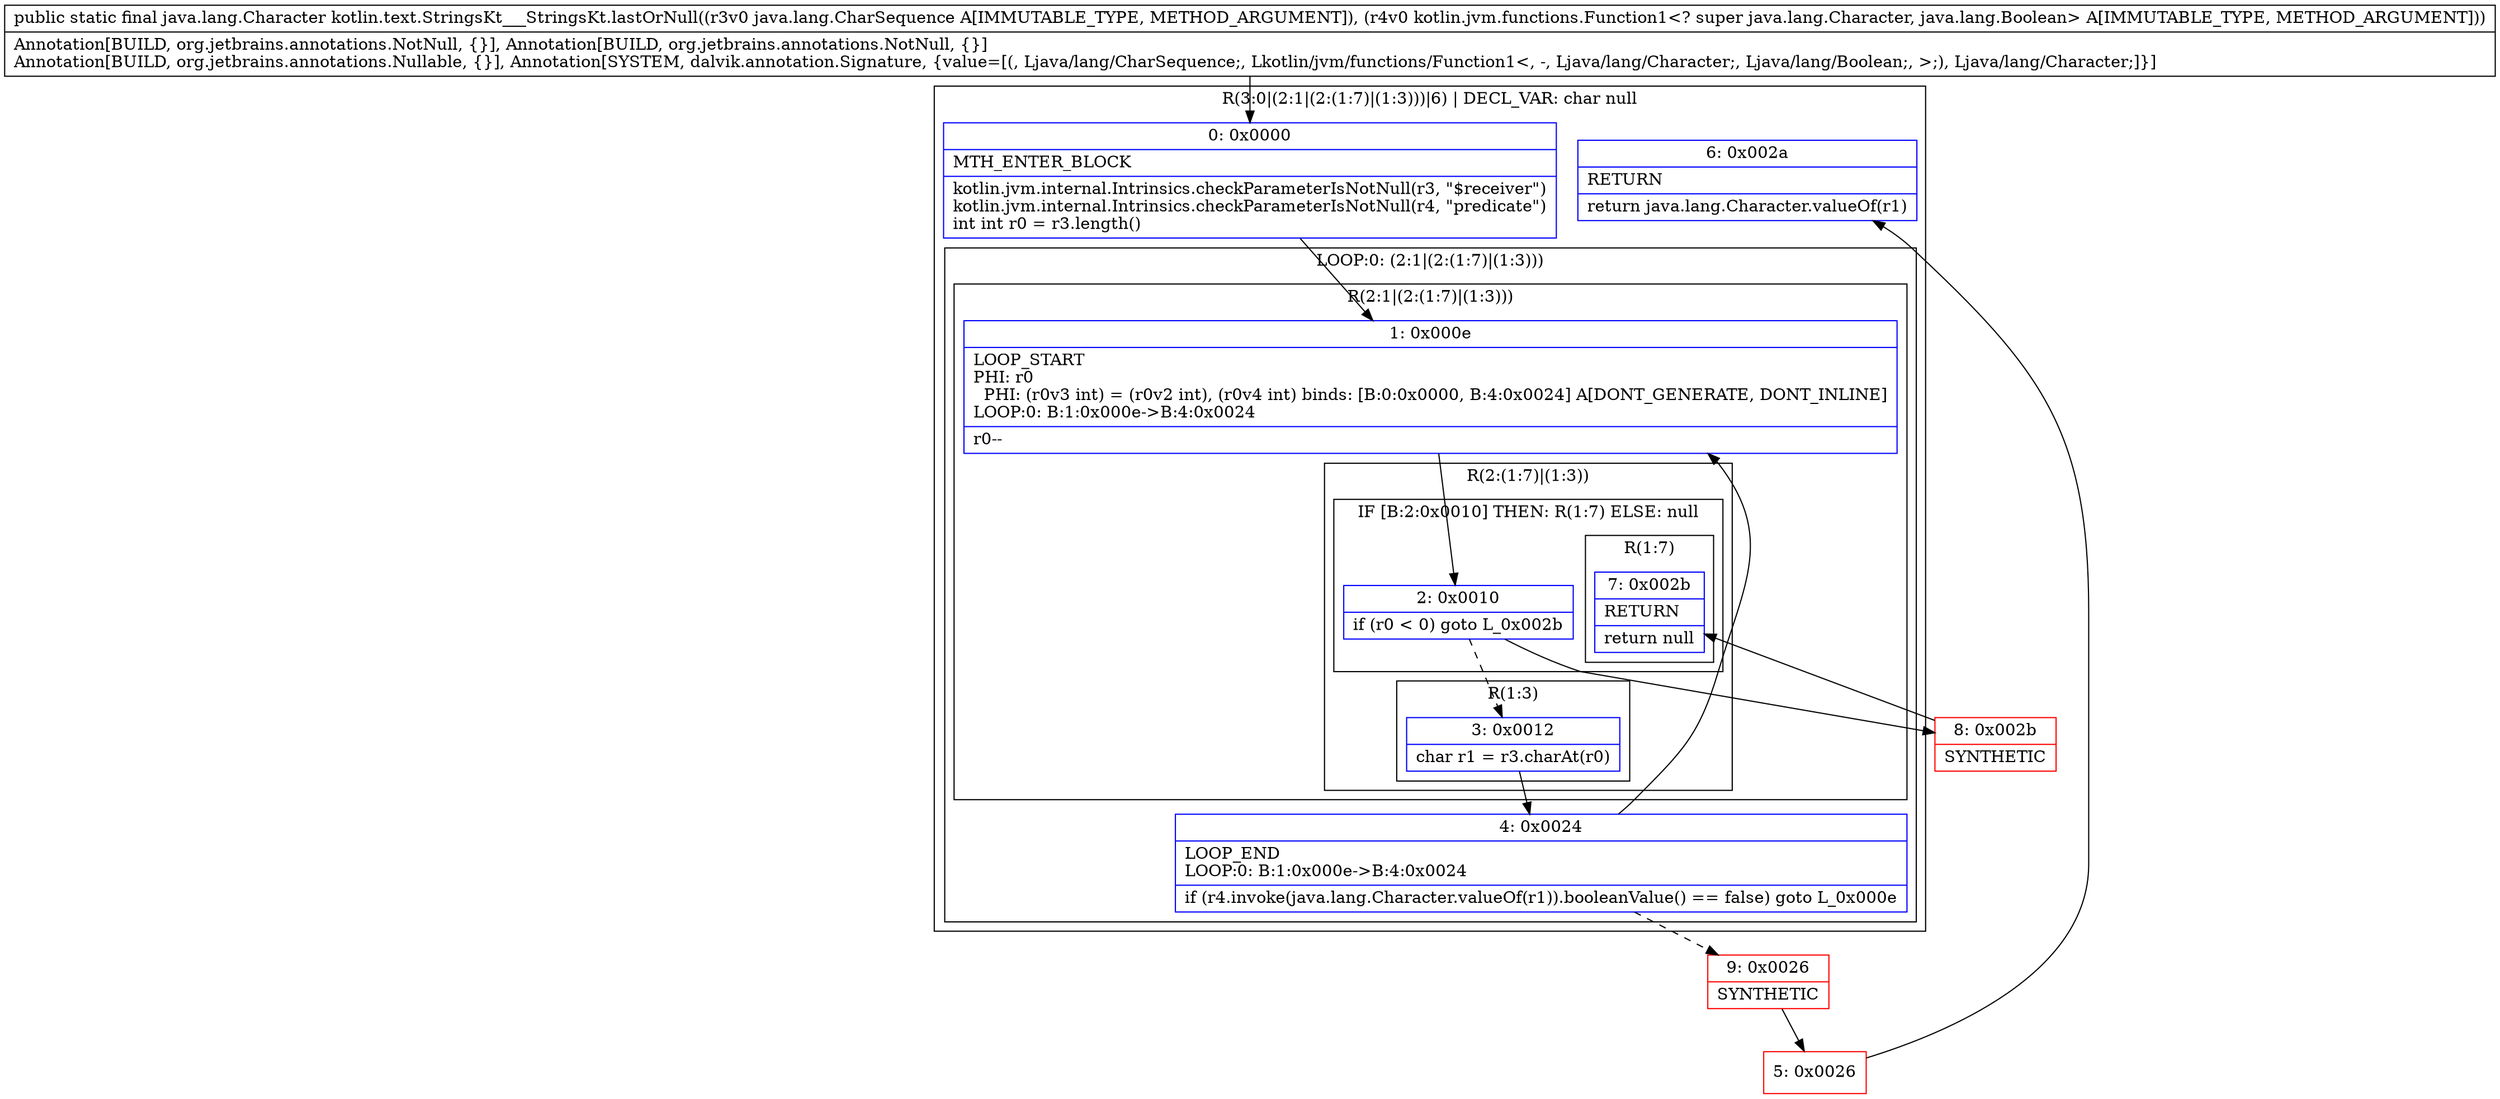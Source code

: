 digraph "CFG forkotlin.text.StringsKt___StringsKt.lastOrNull(Ljava\/lang\/CharSequence;Lkotlin\/jvm\/functions\/Function1;)Ljava\/lang\/Character;" {
subgraph cluster_Region_497916221 {
label = "R(3:0|(2:1|(2:(1:7)|(1:3)))|6) | DECL_VAR: char null\l";
node [shape=record,color=blue];
Node_0 [shape=record,label="{0\:\ 0x0000|MTH_ENTER_BLOCK\l|kotlin.jvm.internal.Intrinsics.checkParameterIsNotNull(r3, \"$receiver\")\lkotlin.jvm.internal.Intrinsics.checkParameterIsNotNull(r4, \"predicate\")\lint int r0 = r3.length()\l}"];
subgraph cluster_LoopRegion_1805949606 {
label = "LOOP:0: (2:1|(2:(1:7)|(1:3)))";
node [shape=record,color=blue];
Node_4 [shape=record,label="{4\:\ 0x0024|LOOP_END\lLOOP:0: B:1:0x000e\-\>B:4:0x0024\l|if (r4.invoke(java.lang.Character.valueOf(r1)).booleanValue() == false) goto L_0x000e\l}"];
subgraph cluster_Region_12559078 {
label = "R(2:1|(2:(1:7)|(1:3)))";
node [shape=record,color=blue];
Node_1 [shape=record,label="{1\:\ 0x000e|LOOP_START\lPHI: r0 \l  PHI: (r0v3 int) = (r0v2 int), (r0v4 int) binds: [B:0:0x0000, B:4:0x0024] A[DONT_GENERATE, DONT_INLINE]\lLOOP:0: B:1:0x000e\-\>B:4:0x0024\l|r0\-\-\l}"];
subgraph cluster_Region_1482743567 {
label = "R(2:(1:7)|(1:3))";
node [shape=record,color=blue];
subgraph cluster_IfRegion_1974598492 {
label = "IF [B:2:0x0010] THEN: R(1:7) ELSE: null";
node [shape=record,color=blue];
Node_2 [shape=record,label="{2\:\ 0x0010|if (r0 \< 0) goto L_0x002b\l}"];
subgraph cluster_Region_1003286426 {
label = "R(1:7)";
node [shape=record,color=blue];
Node_7 [shape=record,label="{7\:\ 0x002b|RETURN\l|return null\l}"];
}
}
subgraph cluster_Region_447843516 {
label = "R(1:3)";
node [shape=record,color=blue];
Node_3 [shape=record,label="{3\:\ 0x0012|char r1 = r3.charAt(r0)\l}"];
}
}
}
}
Node_6 [shape=record,label="{6\:\ 0x002a|RETURN\l|return java.lang.Character.valueOf(r1)\l}"];
}
Node_5 [shape=record,color=red,label="{5\:\ 0x0026}"];
Node_8 [shape=record,color=red,label="{8\:\ 0x002b|SYNTHETIC\l}"];
Node_9 [shape=record,color=red,label="{9\:\ 0x0026|SYNTHETIC\l}"];
MethodNode[shape=record,label="{public static final java.lang.Character kotlin.text.StringsKt___StringsKt.lastOrNull((r3v0 java.lang.CharSequence A[IMMUTABLE_TYPE, METHOD_ARGUMENT]), (r4v0 kotlin.jvm.functions.Function1\<? super java.lang.Character, java.lang.Boolean\> A[IMMUTABLE_TYPE, METHOD_ARGUMENT]))  | Annotation[BUILD, org.jetbrains.annotations.NotNull, \{\}], Annotation[BUILD, org.jetbrains.annotations.NotNull, \{\}]\lAnnotation[BUILD, org.jetbrains.annotations.Nullable, \{\}], Annotation[SYSTEM, dalvik.annotation.Signature, \{value=[(, Ljava\/lang\/CharSequence;, Lkotlin\/jvm\/functions\/Function1\<, \-, Ljava\/lang\/Character;, Ljava\/lang\/Boolean;, \>;), Ljava\/lang\/Character;]\}]\l}"];
MethodNode -> Node_0;
Node_0 -> Node_1;
Node_4 -> Node_1;
Node_4 -> Node_9[style=dashed];
Node_1 -> Node_2;
Node_2 -> Node_3[style=dashed];
Node_2 -> Node_8;
Node_3 -> Node_4;
Node_5 -> Node_6;
Node_8 -> Node_7;
Node_9 -> Node_5;
}

